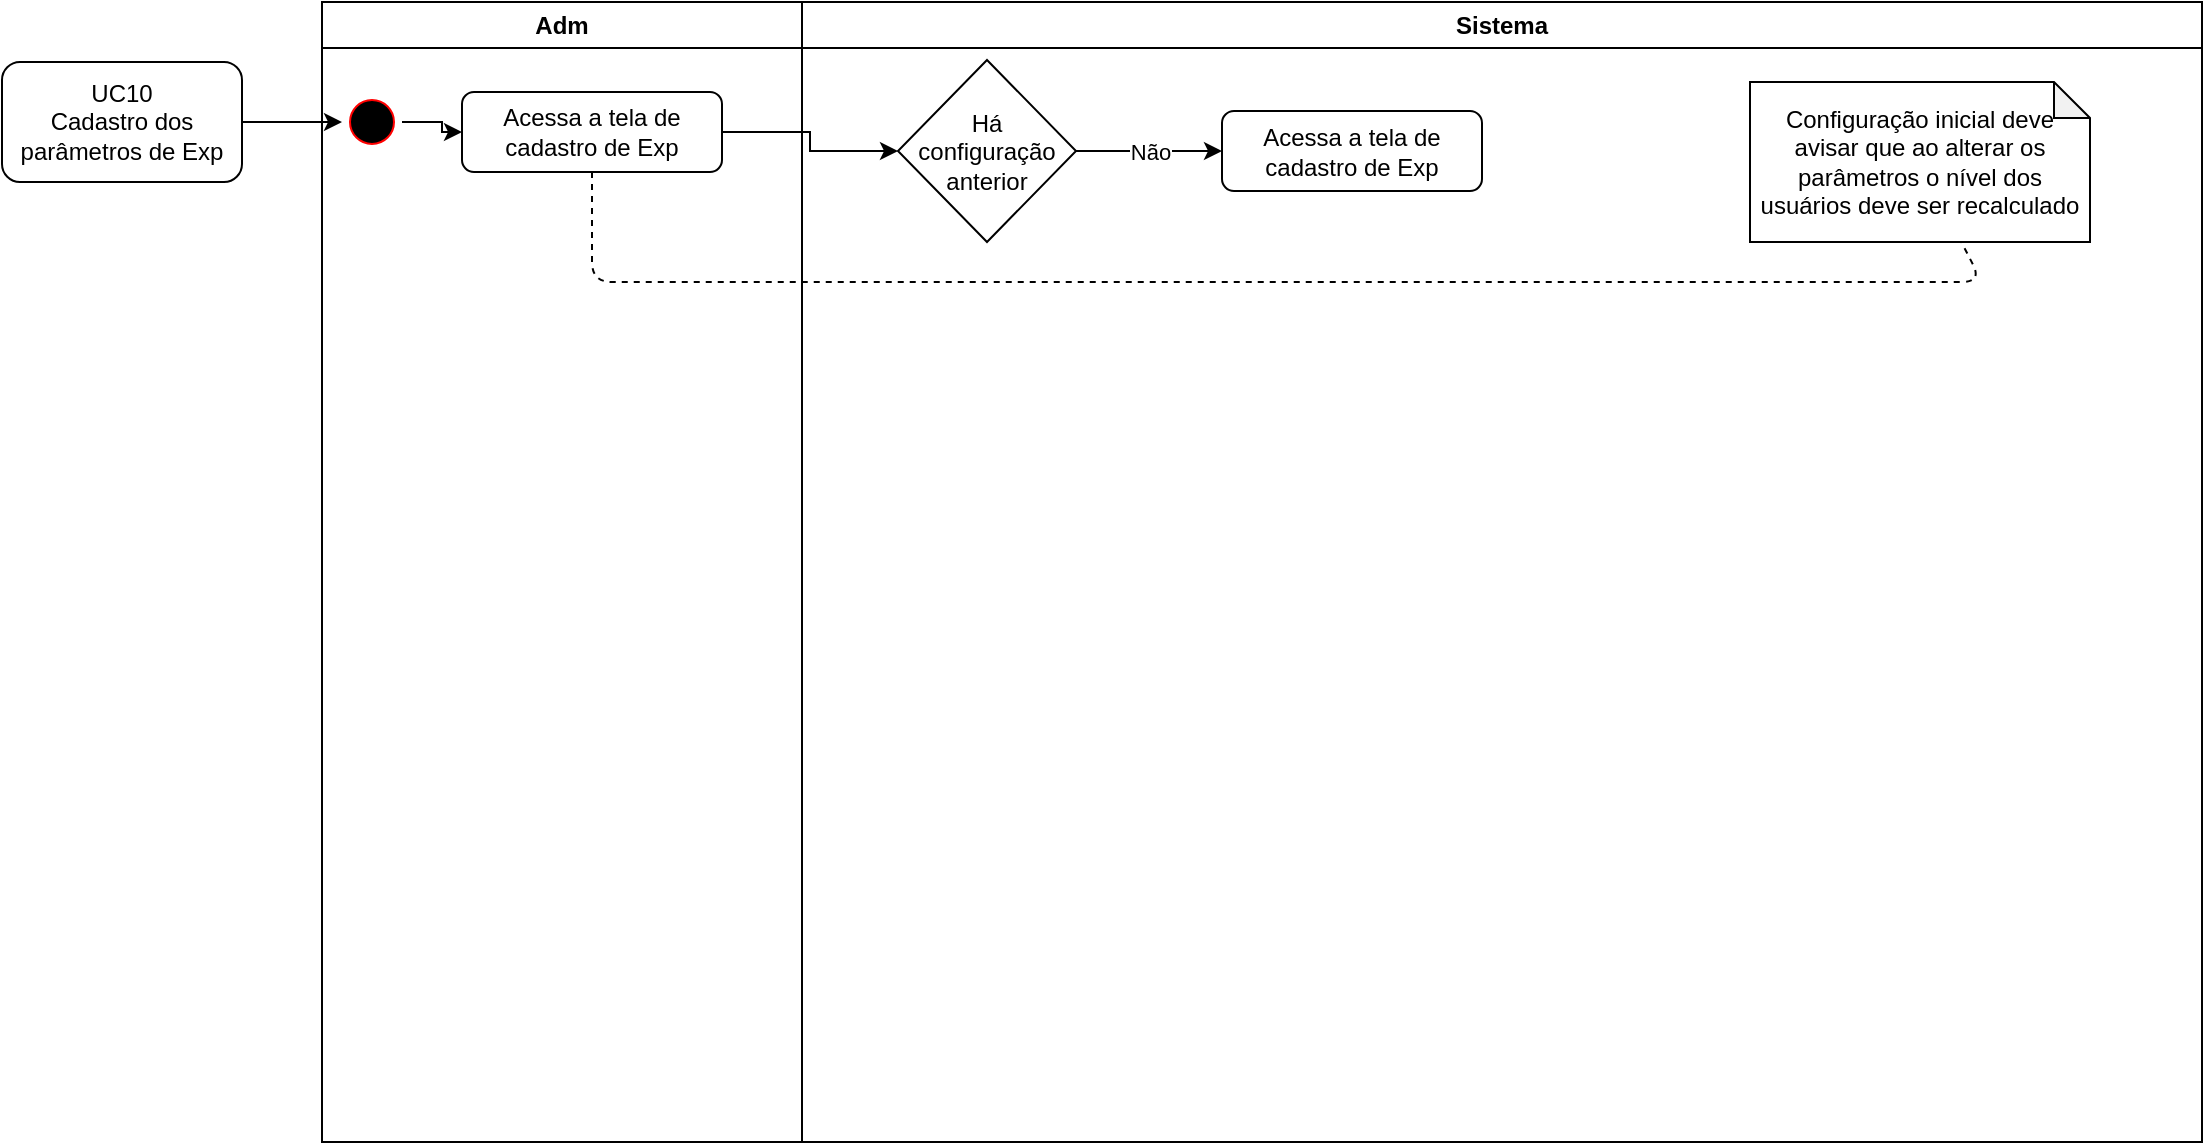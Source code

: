 <mxfile version="13.3.9" type="device"><diagram name="UC[10-19] Exp" id="e7e014a7-5840-1c2e-5031-d8a46d1fe8dd"><mxGraphModel dx="1342" dy="716" grid="0" gridSize="10" guides="1" tooltips="1" connect="1" arrows="1" fold="1" page="1" pageScale="1" pageWidth="1169" pageHeight="826" background="#ffffff" math="0" shadow="0"><root><mxCell id="0"/><mxCell id="1" parent="0"/><mxCell id="2" value="Adm" style="swimlane;whiteSpace=wrap" parent="1" vertex="1"><mxGeometry x="200" y="20" width="240" height="570" as="geometry"/></mxCell><mxCell id="q6ox_-SHSUplQ6_tZC7f-44" style="edgeStyle=orthogonalEdgeStyle;rounded=0;orthogonalLoop=1;jettySize=auto;html=1;" parent="2" source="5" target="q6ox_-SHSUplQ6_tZC7f-43" edge="1"><mxGeometry relative="1" as="geometry"/></mxCell><mxCell id="5" value="" style="ellipse;shape=startState;fillColor=#000000;strokeColor=#ff0000;" parent="2" vertex="1"><mxGeometry x="10" y="45" width="30" height="30" as="geometry"/></mxCell><mxCell id="q6ox_-SHSUplQ6_tZC7f-43" value="Acessa a tela de cadastro de Exp" style="rounded=1;whiteSpace=wrap;html=1;" parent="2" vertex="1"><mxGeometry x="70" y="45" width="130" height="40" as="geometry"/></mxCell><mxCell id="3" value="Sistema" style="swimlane;whiteSpace=wrap" parent="1" vertex="1"><mxGeometry x="440" y="20" width="700" height="570" as="geometry"/></mxCell><mxCell id="gBezg6WEt_zjLqDzspO3-8" value="Não" style="edgeStyle=orthogonalEdgeStyle;rounded=0;orthogonalLoop=1;jettySize=auto;html=1;" parent="3" source="q6ox_-SHSUplQ6_tZC7f-47" target="Dsx_0BHf0m9h5dKDD1_I-6" edge="1"><mxGeometry relative="1" as="geometry"><mxPoint x="319" y="74.5" as="targetPoint"/></mxGeometry></mxCell><mxCell id="q6ox_-SHSUplQ6_tZC7f-47" value="Há configuração anterior" style="rhombus;whiteSpace=wrap;html=1;" parent="3" vertex="1"><mxGeometry x="48" y="29" width="89" height="91" as="geometry"/></mxCell><mxCell id="q6ox_-SHSUplQ6_tZC7f-48" value="Configuração inicial deve avisar que ao alterar os parâmetros o nível dos usuários deve ser recalculado" style="shape=note;whiteSpace=wrap;html=1;backgroundOutline=1;darkOpacity=0.05;size=18;" parent="3" vertex="1"><mxGeometry x="474" y="40" width="170" height="80" as="geometry"/></mxCell><mxCell id="Dsx_0BHf0m9h5dKDD1_I-6" value="Acessa a tela de cadastro de Exp" style="rounded=1;whiteSpace=wrap;html=1;" vertex="1" parent="3"><mxGeometry x="210" y="54.5" width="130" height="40" as="geometry"/></mxCell><mxCell id="q6ox_-SHSUplQ6_tZC7f-42" style="edgeStyle=orthogonalEdgeStyle;rounded=0;orthogonalLoop=1;jettySize=auto;html=1;" parent="1" source="q6ox_-SHSUplQ6_tZC7f-41" target="5" edge="1"><mxGeometry relative="1" as="geometry"/></mxCell><mxCell id="q6ox_-SHSUplQ6_tZC7f-41" value="UC10&lt;br&gt;Cadastro dos parâmetros de Exp" style="rounded=1;whiteSpace=wrap;html=1;" parent="1" vertex="1"><mxGeometry x="40" y="50" width="120" height="60" as="geometry"/></mxCell><mxCell id="q6ox_-SHSUplQ6_tZC7f-50" value="" style="endArrow=none;dashed=1;html=1;" parent="1" source="q6ox_-SHSUplQ6_tZC7f-43" target="q6ox_-SHSUplQ6_tZC7f-48" edge="1"><mxGeometry width="50" height="50" relative="1" as="geometry"><mxPoint x="520" y="310" as="sourcePoint"/><mxPoint x="570" y="260" as="targetPoint"/><Array as="points"><mxPoint x="335" y="160"/><mxPoint x="1030" y="160"/></Array></mxGeometry></mxCell><mxCell id="Dsx_0BHf0m9h5dKDD1_I-5" style="edgeStyle=orthogonalEdgeStyle;rounded=0;orthogonalLoop=1;jettySize=auto;html=1;" edge="1" parent="1" source="q6ox_-SHSUplQ6_tZC7f-43" target="q6ox_-SHSUplQ6_tZC7f-47"><mxGeometry relative="1" as="geometry"/></mxCell></root></mxGraphModel></diagram></mxfile>